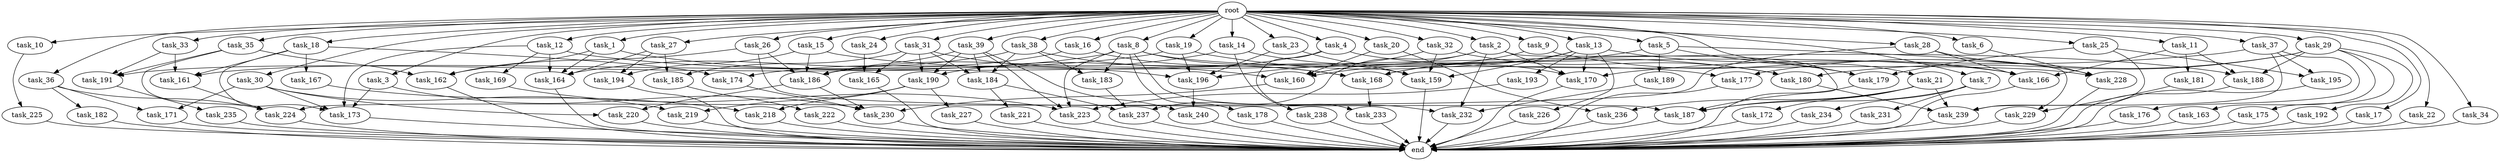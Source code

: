 digraph G {
  task_12 [size="2.048000"];
  task_160 [size="2645699854.336000"];
  task_36 [size="2.048000"];
  task_19 [size="2.048000"];
  task_180 [size="2576980377.600000"];
  task_196 [size="2731599200.256000"];
  root [size="0.000000"];
  task_10 [size="2.048000"];
  task_168 [size="3453153705.984000"];
  task_18 [size="2.048000"];
  task_219 [size="1168231104.512000"];
  task_189 [size="274877906.944000"];
  task_183 [size="1872605741.056000"];
  task_161 [size="3710851743.744000"];
  task_4 [size="2.048000"];
  task_33 [size="2.048000"];
  task_235 [size="274877906.944000"];
  task_234 [size="429496729.600000"];
  task_8 [size="2.048000"];
  task_15 [size="2.048000"];
  task_5 [size="2.048000"];
  end [size="0.000000"];
  task_228 [size="3401614098.432000"];
  task_191 [size="704374636.544000"];
  task_27 [size="2.048000"];
  task_169 [size="1717986918.400000"];
  task_167 [size="1717986918.400000"];
  task_218 [size="1717986918.400000"];
  task_14 [size="2.048000"];
  task_21 [size="2.048000"];
  task_38 [size="2.048000"];
  task_16 [size="2.048000"];
  task_222 [size="841813590.016000"];
  task_7 [size="2.048000"];
  task_24 [size="2.048000"];
  task_186 [size="3831110828.032000"];
  task_227 [size="1099511627.776000"];
  task_225 [size="841813590.016000"];
  task_221 [size="1717986918.400000"];
  task_26 [size="2.048000"];
  task_177 [size="584115552.256000"];
  task_239 [size="3195455668.224000"];
  task_220 [size="343597383.680000"];
  task_193 [size="1391569403.904000"];
  task_229 [size="1666447310.848000"];
  task_30 [size="2.048000"];
  task_39 [size="2.048000"];
  task_172 [size="1099511627.776000"];
  task_164 [size="4020089389.056000"];
  task_226 [size="1391569403.904000"];
  task_174 [size="1786706395.136000"];
  task_171 [size="498216206.336000"];
  task_165 [size="1374389534.720000"];
  task_179 [size="2095944040.448000"];
  task_182 [size="429496729.600000"];
  task_223 [size="3487513444.352000"];
  task_192 [size="429496729.600000"];
  task_231 [size="429496729.600000"];
  task_17 [size="2.048000"];
  task_166 [size="3092376453.120000"];
  task_31 [size="2.048000"];
  task_170 [size="5342939316.224000"];
  task_194 [size="584115552.256000"];
  task_2 [size="2.048000"];
  task_237 [size="2714419331.072000"];
  task_35 [size="2.048000"];
  task_3 [size="2.048000"];
  task_187 [size="3212635537.408000"];
  task_230 [size="1391569403.904000"];
  task_181 [size="841813590.016000"];
  task_162 [size="1546188226.560000"];
  task_232 [size="1838246002.688000"];
  task_184 [size="3659312136.192000"];
  task_22 [size="2.048000"];
  task_159 [size="2130303778.816000"];
  task_29 [size="2.048000"];
  task_28 [size="2.048000"];
  task_176 [size="1391569403.904000"];
  task_163 [size="429496729.600000"];
  task_175 [size="429496729.600000"];
  task_233 [size="1236950581.248000"];
  task_23 [size="2.048000"];
  task_190 [size="2559800508.416000"];
  task_224 [size="2937757630.464000"];
  task_6 [size="2.048000"];
  task_32 [size="2.048000"];
  task_188 [size="2989297238.016000"];
  task_20 [size="2.048000"];
  task_238 [size="1717986918.400000"];
  task_9 [size="2.048000"];
  task_37 [size="2.048000"];
  task_236 [size="1374389534.720000"];
  task_1 [size="2.048000"];
  task_195 [size="1821066133.504000"];
  task_185 [size="1254130450.432000"];
  task_173 [size="4123168604.160000"];
  task_34 [size="2.048000"];
  task_240 [size="996432412.672000"];
  task_25 [size="2.048000"];
  task_178 [size="154618822.656000"];
  task_13 [size="2.048000"];
  task_11 [size="2.048000"];

  task_12 -> task_164 [size="838860800.000000"];
  task_12 -> task_169 [size="838860800.000000"];
  task_12 -> task_173 [size="838860800.000000"];
  task_12 -> task_188 [size="838860800.000000"];
  task_160 -> task_230 [size="209715200.000000"];
  task_36 -> task_182 [size="209715200.000000"];
  task_36 -> task_171 [size="209715200.000000"];
  task_36 -> task_224 [size="209715200.000000"];
  task_19 -> task_180 [size="838860800.000000"];
  task_19 -> task_196 [size="838860800.000000"];
  task_19 -> task_161 [size="838860800.000000"];
  task_180 -> task_239 [size="134217728.000000"];
  task_196 -> task_240 [size="75497472.000000"];
  root -> task_12 [size="1.000000"];
  root -> task_35 [size="1.000000"];
  root -> task_14 [size="1.000000"];
  root -> task_36 [size="1.000000"];
  root -> task_37 [size="1.000000"];
  root -> task_6 [size="1.000000"];
  root -> task_32 [size="1.000000"];
  root -> task_38 [size="1.000000"];
  root -> task_19 [size="1.000000"];
  root -> task_13 [size="1.000000"];
  root -> task_20 [size="1.000000"];
  root -> task_16 [size="1.000000"];
  root -> task_9 [size="1.000000"];
  root -> task_31 [size="1.000000"];
  root -> task_10 [size="1.000000"];
  root -> task_1 [size="1.000000"];
  root -> task_18 [size="1.000000"];
  root -> task_5 [size="1.000000"];
  root -> task_2 [size="1.000000"];
  root -> task_4 [size="1.000000"];
  root -> task_27 [size="1.000000"];
  root -> task_11 [size="1.000000"];
  root -> task_23 [size="1.000000"];
  root -> task_3 [size="1.000000"];
  root -> task_26 [size="1.000000"];
  root -> task_7 [size="1.000000"];
  root -> task_34 [size="1.000000"];
  root -> task_17 [size="1.000000"];
  root -> task_33 [size="1.000000"];
  root -> task_15 [size="1.000000"];
  root -> task_22 [size="1.000000"];
  root -> task_29 [size="1.000000"];
  root -> task_8 [size="1.000000"];
  root -> task_30 [size="1.000000"];
  root -> task_39 [size="1.000000"];
  root -> task_25 [size="1.000000"];
  root -> task_24 [size="1.000000"];
  root -> task_21 [size="1.000000"];
  root -> task_28 [size="1.000000"];
  task_10 -> task_225 [size="411041792.000000"];
  task_168 -> task_233 [size="301989888.000000"];
  task_18 -> task_161 [size="838860800.000000"];
  task_18 -> task_167 [size="838860800.000000"];
  task_18 -> task_173 [size="838860800.000000"];
  task_18 -> task_174 [size="838860800.000000"];
  task_219 -> end [size="1.000000"];
  task_189 -> task_232 [size="411041792.000000"];
  task_183 -> task_237 [size="75497472.000000"];
  task_161 -> task_224 [size="411041792.000000"];
  task_4 -> task_190 [size="301989888.000000"];
  task_4 -> task_228 [size="301989888.000000"];
  task_4 -> task_233 [size="301989888.000000"];
  task_33 -> task_161 [size="134217728.000000"];
  task_33 -> task_191 [size="134217728.000000"];
  task_235 -> end [size="1.000000"];
  task_234 -> end [size="1.000000"];
  task_8 -> task_183 [size="75497472.000000"];
  task_8 -> task_232 [size="75497472.000000"];
  task_8 -> task_191 [size="75497472.000000"];
  task_8 -> task_178 [size="75497472.000000"];
  task_8 -> task_177 [size="75497472.000000"];
  task_8 -> task_223 [size="75497472.000000"];
  task_8 -> task_159 [size="75497472.000000"];
  task_15 -> task_166 [size="209715200.000000"];
  task_15 -> task_194 [size="209715200.000000"];
  task_15 -> task_186 [size="209715200.000000"];
  task_5 -> task_168 [size="134217728.000000"];
  task_5 -> task_179 [size="134217728.000000"];
  task_5 -> task_189 [size="134217728.000000"];
  task_5 -> task_229 [size="134217728.000000"];
  task_228 -> end [size="1.000000"];
  task_191 -> task_235 [size="134217728.000000"];
  task_27 -> task_194 [size="75497472.000000"];
  task_27 -> task_185 [size="75497472.000000"];
  task_27 -> task_164 [size="75497472.000000"];
  task_169 -> task_223 [size="679477248.000000"];
  task_167 -> task_218 [size="301989888.000000"];
  task_218 -> end [size="1.000000"];
  task_14 -> task_170 [size="838860800.000000"];
  task_14 -> task_186 [size="838860800.000000"];
  task_14 -> task_238 [size="838860800.000000"];
  task_21 -> task_187 [size="536870912.000000"];
  task_21 -> task_172 [size="536870912.000000"];
  task_21 -> task_239 [size="536870912.000000"];
  task_21 -> task_236 [size="536870912.000000"];
  task_38 -> task_183 [size="838860800.000000"];
  task_38 -> task_184 [size="838860800.000000"];
  task_38 -> task_168 [size="838860800.000000"];
  task_38 -> task_164 [size="838860800.000000"];
  task_16 -> task_168 [size="33554432.000000"];
  task_16 -> task_174 [size="33554432.000000"];
  task_222 -> end [size="1.000000"];
  task_7 -> task_187 [size="209715200.000000"];
  task_7 -> task_234 [size="209715200.000000"];
  task_7 -> task_231 [size="209715200.000000"];
  task_24 -> task_165 [size="134217728.000000"];
  task_186 -> task_220 [size="134217728.000000"];
  task_186 -> task_230 [size="134217728.000000"];
  task_227 -> end [size="1.000000"];
  task_225 -> end [size="1.000000"];
  task_221 -> end [size="1.000000"];
  task_26 -> task_187 [size="411041792.000000"];
  task_26 -> task_186 [size="411041792.000000"];
  task_26 -> task_162 [size="411041792.000000"];
  task_177 -> end [size="1.000000"];
  task_239 -> end [size="1.000000"];
  task_220 -> end [size="1.000000"];
  task_193 -> task_223 [size="536870912.000000"];
  task_229 -> end [size="1.000000"];
  task_30 -> task_173 [size="33554432.000000"];
  task_30 -> task_220 [size="33554432.000000"];
  task_30 -> task_219 [size="33554432.000000"];
  task_30 -> task_171 [size="33554432.000000"];
  task_39 -> task_190 [size="411041792.000000"];
  task_39 -> task_184 [size="411041792.000000"];
  task_39 -> task_186 [size="411041792.000000"];
  task_39 -> task_223 [size="411041792.000000"];
  task_39 -> task_240 [size="411041792.000000"];
  task_172 -> end [size="1.000000"];
  task_164 -> end [size="1.000000"];
  task_226 -> end [size="1.000000"];
  task_174 -> task_230 [size="33554432.000000"];
  task_171 -> end [size="1.000000"];
  task_165 -> end [size="1.000000"];
  task_179 -> end [size="1.000000"];
  task_182 -> end [size="1.000000"];
  task_223 -> end [size="1.000000"];
  task_192 -> end [size="1.000000"];
  task_231 -> end [size="1.000000"];
  task_17 -> end [size="1.000000"];
  task_166 -> end [size="1.000000"];
  task_31 -> task_190 [size="536870912.000000"];
  task_31 -> task_165 [size="536870912.000000"];
  task_31 -> task_160 [size="536870912.000000"];
  task_31 -> task_184 [size="536870912.000000"];
  task_31 -> task_185 [size="536870912.000000"];
  task_170 -> end [size="1.000000"];
  task_194 -> end [size="1.000000"];
  task_2 -> task_170 [size="411041792.000000"];
  task_2 -> task_187 [size="411041792.000000"];
  task_2 -> task_160 [size="411041792.000000"];
  task_2 -> task_232 [size="411041792.000000"];
  task_2 -> task_237 [size="411041792.000000"];
  task_237 -> end [size="1.000000"];
  task_35 -> task_162 [size="134217728.000000"];
  task_35 -> task_191 [size="134217728.000000"];
  task_35 -> task_224 [size="134217728.000000"];
  task_3 -> task_230 [size="301989888.000000"];
  task_3 -> task_173 [size="301989888.000000"];
  task_187 -> end [size="1.000000"];
  task_230 -> end [size="1.000000"];
  task_181 -> task_229 [size="679477248.000000"];
  task_162 -> end [size="1.000000"];
  task_232 -> end [size="1.000000"];
  task_184 -> task_221 [size="838860800.000000"];
  task_184 -> task_237 [size="838860800.000000"];
  task_22 -> end [size="1.000000"];
  task_159 -> end [size="1.000000"];
  task_29 -> task_163 [size="209715200.000000"];
  task_29 -> task_175 [size="209715200.000000"];
  task_29 -> task_180 [size="209715200.000000"];
  task_29 -> task_177 [size="209715200.000000"];
  task_29 -> task_192 [size="209715200.000000"];
  task_29 -> task_188 [size="209715200.000000"];
  task_28 -> task_166 [size="679477248.000000"];
  task_28 -> task_228 [size="679477248.000000"];
  task_28 -> task_224 [size="679477248.000000"];
  task_176 -> end [size="1.000000"];
  task_163 -> end [size="1.000000"];
  task_175 -> end [size="1.000000"];
  task_233 -> end [size="1.000000"];
  task_23 -> task_196 [size="75497472.000000"];
  task_23 -> task_159 [size="75497472.000000"];
  task_190 -> task_227 [size="536870912.000000"];
  task_190 -> task_219 [size="536870912.000000"];
  task_190 -> task_218 [size="536870912.000000"];
  task_224 -> end [size="1.000000"];
  task_6 -> task_228 [size="679477248.000000"];
  task_32 -> task_180 [size="209715200.000000"];
  task_32 -> task_196 [size="209715200.000000"];
  task_32 -> task_159 [size="209715200.000000"];
  task_188 -> end [size="1.000000"];
  task_20 -> task_236 [size="134217728.000000"];
  task_20 -> task_160 [size="134217728.000000"];
  task_238 -> end [size="1.000000"];
  task_9 -> task_160 [size="209715200.000000"];
  task_9 -> task_166 [size="209715200.000000"];
  task_37 -> task_170 [size="679477248.000000"];
  task_37 -> task_239 [size="679477248.000000"];
  task_37 -> task_195 [size="679477248.000000"];
  task_37 -> task_176 [size="679477248.000000"];
  task_236 -> end [size="1.000000"];
  task_1 -> task_196 [size="209715200.000000"];
  task_1 -> task_162 [size="209715200.000000"];
  task_1 -> task_164 [size="209715200.000000"];
  task_195 -> end [size="1.000000"];
  task_185 -> task_222 [size="411041792.000000"];
  task_173 -> end [size="1.000000"];
  task_34 -> end [size="1.000000"];
  task_240 -> end [size="1.000000"];
  task_25 -> task_239 [size="209715200.000000"];
  task_25 -> task_195 [size="209715200.000000"];
  task_25 -> task_179 [size="209715200.000000"];
  task_178 -> end [size="1.000000"];
  task_13 -> task_179 [size="679477248.000000"];
  task_13 -> task_170 [size="679477248.000000"];
  task_13 -> task_168 [size="679477248.000000"];
  task_13 -> task_226 [size="679477248.000000"];
  task_13 -> task_159 [size="679477248.000000"];
  task_13 -> task_193 [size="679477248.000000"];
  task_11 -> task_166 [size="411041792.000000"];
  task_11 -> task_181 [size="411041792.000000"];
  task_11 -> task_188 [size="411041792.000000"];
}
